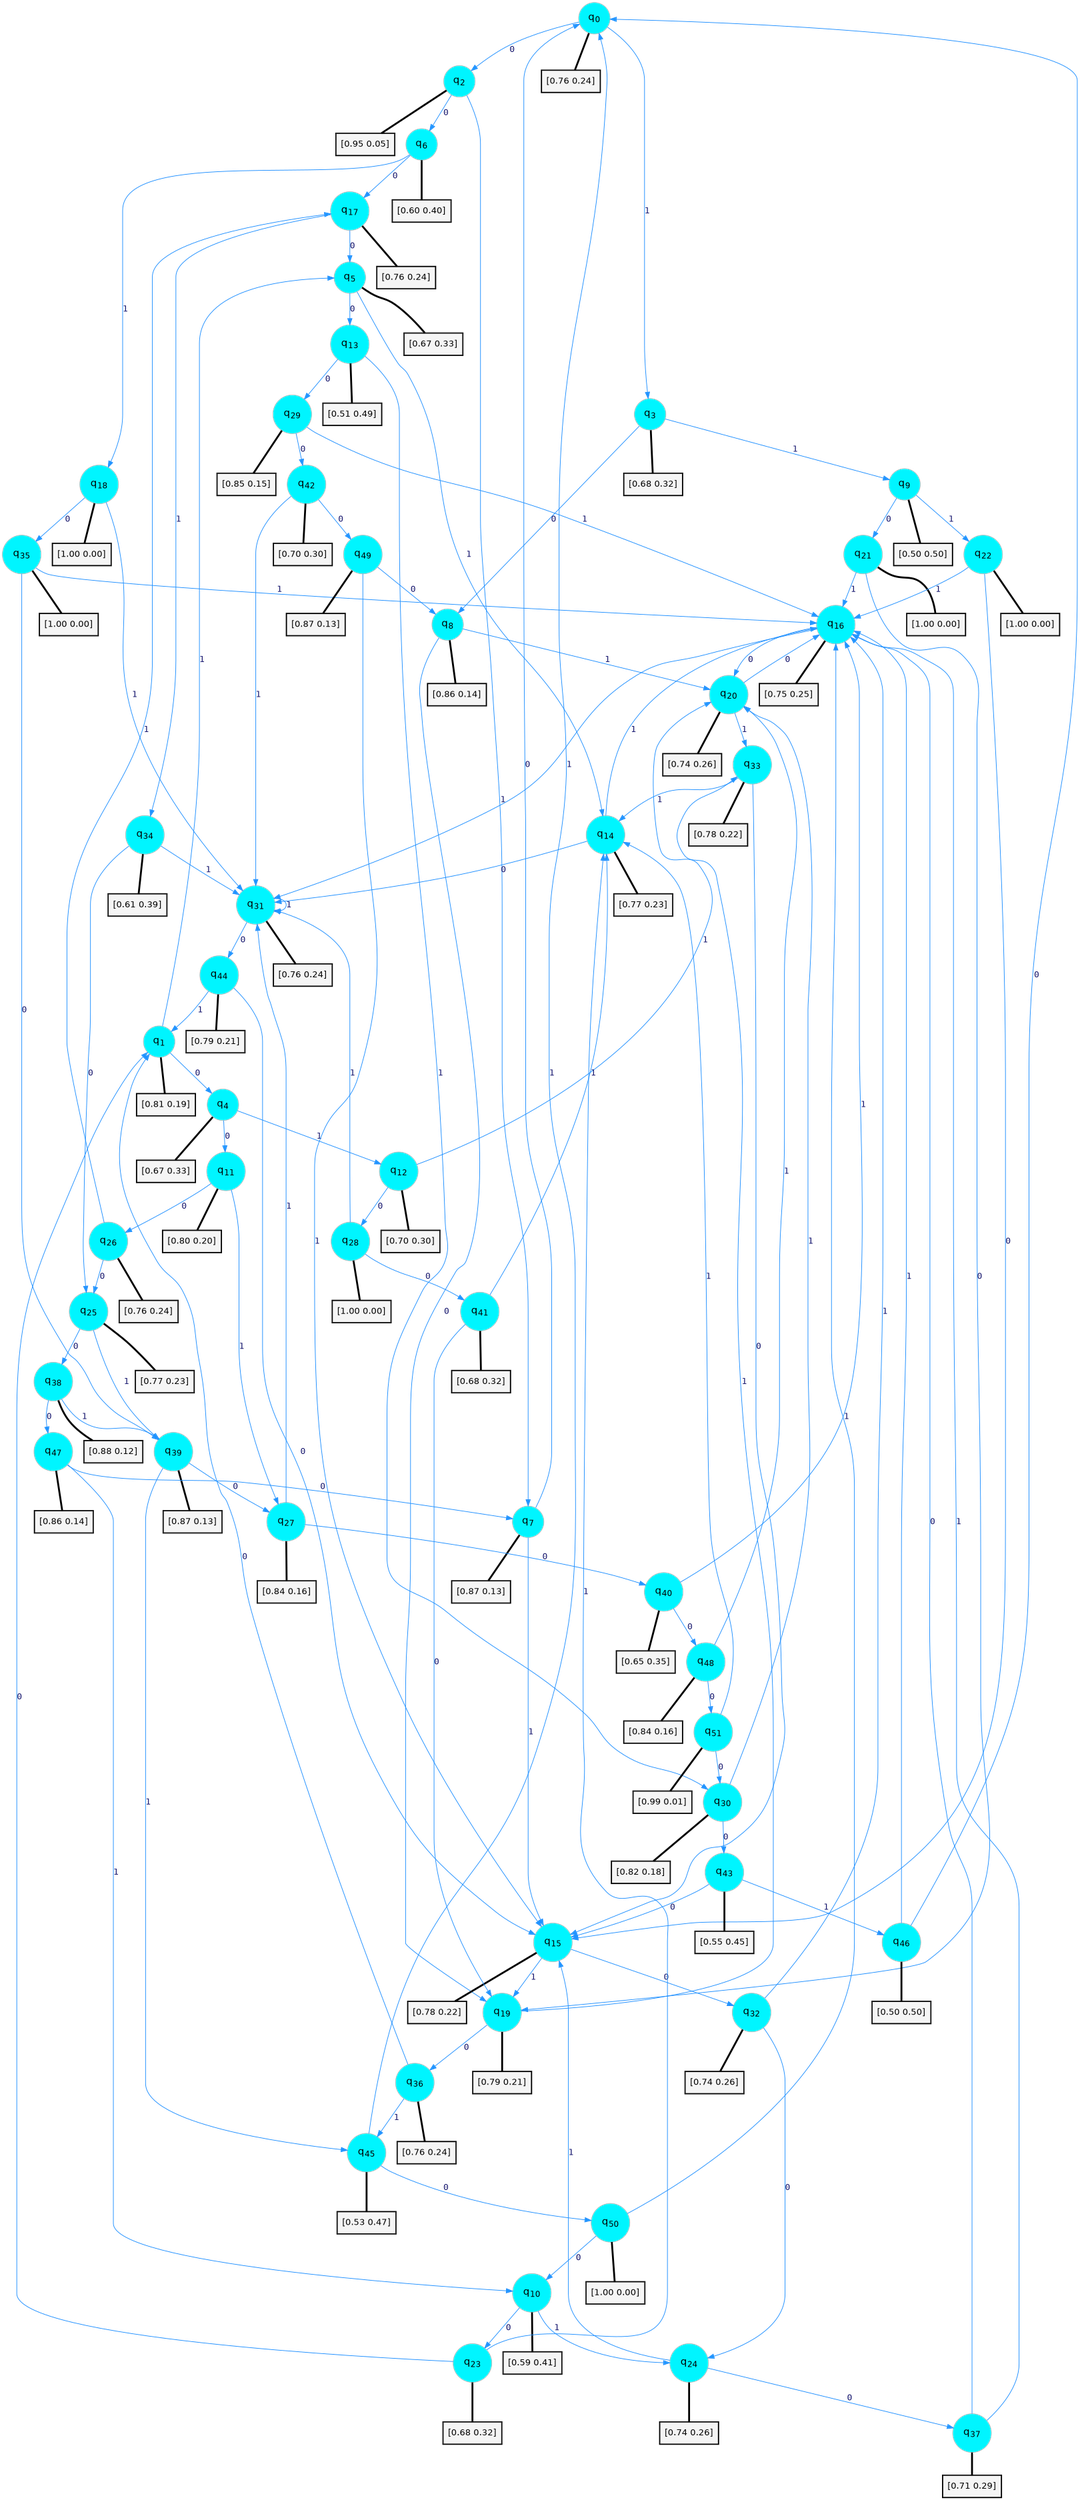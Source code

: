 digraph G {
graph [
bgcolor=transparent, dpi=300, rankdir=TD, size="40,25"];
node [
color=gray, fillcolor=turquoise1, fontcolor=black, fontname=Helvetica, fontsize=16, fontweight=bold, shape=circle, style=filled];
edge [
arrowsize=1, color=dodgerblue1, fontcolor=midnightblue, fontname=courier, fontweight=bold, penwidth=1, style=solid, weight=20];
0[label=<q<SUB>0</SUB>>];
1[label=<q<SUB>1</SUB>>];
2[label=<q<SUB>2</SUB>>];
3[label=<q<SUB>3</SUB>>];
4[label=<q<SUB>4</SUB>>];
5[label=<q<SUB>5</SUB>>];
6[label=<q<SUB>6</SUB>>];
7[label=<q<SUB>7</SUB>>];
8[label=<q<SUB>8</SUB>>];
9[label=<q<SUB>9</SUB>>];
10[label=<q<SUB>10</SUB>>];
11[label=<q<SUB>11</SUB>>];
12[label=<q<SUB>12</SUB>>];
13[label=<q<SUB>13</SUB>>];
14[label=<q<SUB>14</SUB>>];
15[label=<q<SUB>15</SUB>>];
16[label=<q<SUB>16</SUB>>];
17[label=<q<SUB>17</SUB>>];
18[label=<q<SUB>18</SUB>>];
19[label=<q<SUB>19</SUB>>];
20[label=<q<SUB>20</SUB>>];
21[label=<q<SUB>21</SUB>>];
22[label=<q<SUB>22</SUB>>];
23[label=<q<SUB>23</SUB>>];
24[label=<q<SUB>24</SUB>>];
25[label=<q<SUB>25</SUB>>];
26[label=<q<SUB>26</SUB>>];
27[label=<q<SUB>27</SUB>>];
28[label=<q<SUB>28</SUB>>];
29[label=<q<SUB>29</SUB>>];
30[label=<q<SUB>30</SUB>>];
31[label=<q<SUB>31</SUB>>];
32[label=<q<SUB>32</SUB>>];
33[label=<q<SUB>33</SUB>>];
34[label=<q<SUB>34</SUB>>];
35[label=<q<SUB>35</SUB>>];
36[label=<q<SUB>36</SUB>>];
37[label=<q<SUB>37</SUB>>];
38[label=<q<SUB>38</SUB>>];
39[label=<q<SUB>39</SUB>>];
40[label=<q<SUB>40</SUB>>];
41[label=<q<SUB>41</SUB>>];
42[label=<q<SUB>42</SUB>>];
43[label=<q<SUB>43</SUB>>];
44[label=<q<SUB>44</SUB>>];
45[label=<q<SUB>45</SUB>>];
46[label=<q<SUB>46</SUB>>];
47[label=<q<SUB>47</SUB>>];
48[label=<q<SUB>48</SUB>>];
49[label=<q<SUB>49</SUB>>];
50[label=<q<SUB>50</SUB>>];
51[label=<q<SUB>51</SUB>>];
52[label="[0.76 0.24]", shape=box,fontcolor=black, fontname=Helvetica, fontsize=14, penwidth=2, fillcolor=whitesmoke,color=black];
53[label="[0.81 0.19]", shape=box,fontcolor=black, fontname=Helvetica, fontsize=14, penwidth=2, fillcolor=whitesmoke,color=black];
54[label="[0.95 0.05]", shape=box,fontcolor=black, fontname=Helvetica, fontsize=14, penwidth=2, fillcolor=whitesmoke,color=black];
55[label="[0.68 0.32]", shape=box,fontcolor=black, fontname=Helvetica, fontsize=14, penwidth=2, fillcolor=whitesmoke,color=black];
56[label="[0.67 0.33]", shape=box,fontcolor=black, fontname=Helvetica, fontsize=14, penwidth=2, fillcolor=whitesmoke,color=black];
57[label="[0.67 0.33]", shape=box,fontcolor=black, fontname=Helvetica, fontsize=14, penwidth=2, fillcolor=whitesmoke,color=black];
58[label="[0.60 0.40]", shape=box,fontcolor=black, fontname=Helvetica, fontsize=14, penwidth=2, fillcolor=whitesmoke,color=black];
59[label="[0.87 0.13]", shape=box,fontcolor=black, fontname=Helvetica, fontsize=14, penwidth=2, fillcolor=whitesmoke,color=black];
60[label="[0.86 0.14]", shape=box,fontcolor=black, fontname=Helvetica, fontsize=14, penwidth=2, fillcolor=whitesmoke,color=black];
61[label="[0.50 0.50]", shape=box,fontcolor=black, fontname=Helvetica, fontsize=14, penwidth=2, fillcolor=whitesmoke,color=black];
62[label="[0.59 0.41]", shape=box,fontcolor=black, fontname=Helvetica, fontsize=14, penwidth=2, fillcolor=whitesmoke,color=black];
63[label="[0.80 0.20]", shape=box,fontcolor=black, fontname=Helvetica, fontsize=14, penwidth=2, fillcolor=whitesmoke,color=black];
64[label="[0.70 0.30]", shape=box,fontcolor=black, fontname=Helvetica, fontsize=14, penwidth=2, fillcolor=whitesmoke,color=black];
65[label="[0.51 0.49]", shape=box,fontcolor=black, fontname=Helvetica, fontsize=14, penwidth=2, fillcolor=whitesmoke,color=black];
66[label="[0.77 0.23]", shape=box,fontcolor=black, fontname=Helvetica, fontsize=14, penwidth=2, fillcolor=whitesmoke,color=black];
67[label="[0.78 0.22]", shape=box,fontcolor=black, fontname=Helvetica, fontsize=14, penwidth=2, fillcolor=whitesmoke,color=black];
68[label="[0.75 0.25]", shape=box,fontcolor=black, fontname=Helvetica, fontsize=14, penwidth=2, fillcolor=whitesmoke,color=black];
69[label="[0.76 0.24]", shape=box,fontcolor=black, fontname=Helvetica, fontsize=14, penwidth=2, fillcolor=whitesmoke,color=black];
70[label="[1.00 0.00]", shape=box,fontcolor=black, fontname=Helvetica, fontsize=14, penwidth=2, fillcolor=whitesmoke,color=black];
71[label="[0.79 0.21]", shape=box,fontcolor=black, fontname=Helvetica, fontsize=14, penwidth=2, fillcolor=whitesmoke,color=black];
72[label="[0.74 0.26]", shape=box,fontcolor=black, fontname=Helvetica, fontsize=14, penwidth=2, fillcolor=whitesmoke,color=black];
73[label="[1.00 0.00]", shape=box,fontcolor=black, fontname=Helvetica, fontsize=14, penwidth=2, fillcolor=whitesmoke,color=black];
74[label="[1.00 0.00]", shape=box,fontcolor=black, fontname=Helvetica, fontsize=14, penwidth=2, fillcolor=whitesmoke,color=black];
75[label="[0.68 0.32]", shape=box,fontcolor=black, fontname=Helvetica, fontsize=14, penwidth=2, fillcolor=whitesmoke,color=black];
76[label="[0.74 0.26]", shape=box,fontcolor=black, fontname=Helvetica, fontsize=14, penwidth=2, fillcolor=whitesmoke,color=black];
77[label="[0.77 0.23]", shape=box,fontcolor=black, fontname=Helvetica, fontsize=14, penwidth=2, fillcolor=whitesmoke,color=black];
78[label="[0.76 0.24]", shape=box,fontcolor=black, fontname=Helvetica, fontsize=14, penwidth=2, fillcolor=whitesmoke,color=black];
79[label="[0.84 0.16]", shape=box,fontcolor=black, fontname=Helvetica, fontsize=14, penwidth=2, fillcolor=whitesmoke,color=black];
80[label="[1.00 0.00]", shape=box,fontcolor=black, fontname=Helvetica, fontsize=14, penwidth=2, fillcolor=whitesmoke,color=black];
81[label="[0.85 0.15]", shape=box,fontcolor=black, fontname=Helvetica, fontsize=14, penwidth=2, fillcolor=whitesmoke,color=black];
82[label="[0.82 0.18]", shape=box,fontcolor=black, fontname=Helvetica, fontsize=14, penwidth=2, fillcolor=whitesmoke,color=black];
83[label="[0.76 0.24]", shape=box,fontcolor=black, fontname=Helvetica, fontsize=14, penwidth=2, fillcolor=whitesmoke,color=black];
84[label="[0.74 0.26]", shape=box,fontcolor=black, fontname=Helvetica, fontsize=14, penwidth=2, fillcolor=whitesmoke,color=black];
85[label="[0.78 0.22]", shape=box,fontcolor=black, fontname=Helvetica, fontsize=14, penwidth=2, fillcolor=whitesmoke,color=black];
86[label="[0.61 0.39]", shape=box,fontcolor=black, fontname=Helvetica, fontsize=14, penwidth=2, fillcolor=whitesmoke,color=black];
87[label="[1.00 0.00]", shape=box,fontcolor=black, fontname=Helvetica, fontsize=14, penwidth=2, fillcolor=whitesmoke,color=black];
88[label="[0.76 0.24]", shape=box,fontcolor=black, fontname=Helvetica, fontsize=14, penwidth=2, fillcolor=whitesmoke,color=black];
89[label="[0.71 0.29]", shape=box,fontcolor=black, fontname=Helvetica, fontsize=14, penwidth=2, fillcolor=whitesmoke,color=black];
90[label="[0.88 0.12]", shape=box,fontcolor=black, fontname=Helvetica, fontsize=14, penwidth=2, fillcolor=whitesmoke,color=black];
91[label="[0.87 0.13]", shape=box,fontcolor=black, fontname=Helvetica, fontsize=14, penwidth=2, fillcolor=whitesmoke,color=black];
92[label="[0.65 0.35]", shape=box,fontcolor=black, fontname=Helvetica, fontsize=14, penwidth=2, fillcolor=whitesmoke,color=black];
93[label="[0.68 0.32]", shape=box,fontcolor=black, fontname=Helvetica, fontsize=14, penwidth=2, fillcolor=whitesmoke,color=black];
94[label="[0.70 0.30]", shape=box,fontcolor=black, fontname=Helvetica, fontsize=14, penwidth=2, fillcolor=whitesmoke,color=black];
95[label="[0.55 0.45]", shape=box,fontcolor=black, fontname=Helvetica, fontsize=14, penwidth=2, fillcolor=whitesmoke,color=black];
96[label="[0.79 0.21]", shape=box,fontcolor=black, fontname=Helvetica, fontsize=14, penwidth=2, fillcolor=whitesmoke,color=black];
97[label="[0.53 0.47]", shape=box,fontcolor=black, fontname=Helvetica, fontsize=14, penwidth=2, fillcolor=whitesmoke,color=black];
98[label="[0.50 0.50]", shape=box,fontcolor=black, fontname=Helvetica, fontsize=14, penwidth=2, fillcolor=whitesmoke,color=black];
99[label="[0.86 0.14]", shape=box,fontcolor=black, fontname=Helvetica, fontsize=14, penwidth=2, fillcolor=whitesmoke,color=black];
100[label="[0.84 0.16]", shape=box,fontcolor=black, fontname=Helvetica, fontsize=14, penwidth=2, fillcolor=whitesmoke,color=black];
101[label="[0.87 0.13]", shape=box,fontcolor=black, fontname=Helvetica, fontsize=14, penwidth=2, fillcolor=whitesmoke,color=black];
102[label="[1.00 0.00]", shape=box,fontcolor=black, fontname=Helvetica, fontsize=14, penwidth=2, fillcolor=whitesmoke,color=black];
103[label="[0.99 0.01]", shape=box,fontcolor=black, fontname=Helvetica, fontsize=14, penwidth=2, fillcolor=whitesmoke,color=black];
0->2 [label=0];
0->3 [label=1];
0->52 [arrowhead=none, penwidth=3,color=black];
1->4 [label=0];
1->5 [label=1];
1->53 [arrowhead=none, penwidth=3,color=black];
2->6 [label=0];
2->7 [label=1];
2->54 [arrowhead=none, penwidth=3,color=black];
3->8 [label=0];
3->9 [label=1];
3->55 [arrowhead=none, penwidth=3,color=black];
4->11 [label=0];
4->12 [label=1];
4->56 [arrowhead=none, penwidth=3,color=black];
5->13 [label=0];
5->14 [label=1];
5->57 [arrowhead=none, penwidth=3,color=black];
6->17 [label=0];
6->18 [label=1];
6->58 [arrowhead=none, penwidth=3,color=black];
7->0 [label=0];
7->15 [label=1];
7->59 [arrowhead=none, penwidth=3,color=black];
8->19 [label=0];
8->20 [label=1];
8->60 [arrowhead=none, penwidth=3,color=black];
9->21 [label=0];
9->22 [label=1];
9->61 [arrowhead=none, penwidth=3,color=black];
10->23 [label=0];
10->24 [label=1];
10->62 [arrowhead=none, penwidth=3,color=black];
11->26 [label=0];
11->27 [label=1];
11->63 [arrowhead=none, penwidth=3,color=black];
12->28 [label=0];
12->20 [label=1];
12->64 [arrowhead=none, penwidth=3,color=black];
13->29 [label=0];
13->30 [label=1];
13->65 [arrowhead=none, penwidth=3,color=black];
14->31 [label=0];
14->16 [label=1];
14->66 [arrowhead=none, penwidth=3,color=black];
15->32 [label=0];
15->19 [label=1];
15->67 [arrowhead=none, penwidth=3,color=black];
16->20 [label=0];
16->31 [label=1];
16->68 [arrowhead=none, penwidth=3,color=black];
17->5 [label=0];
17->34 [label=1];
17->69 [arrowhead=none, penwidth=3,color=black];
18->35 [label=0];
18->31 [label=1];
18->70 [arrowhead=none, penwidth=3,color=black];
19->36 [label=0];
19->33 [label=1];
19->71 [arrowhead=none, penwidth=3,color=black];
20->16 [label=0];
20->33 [label=1];
20->72 [arrowhead=none, penwidth=3,color=black];
21->19 [label=0];
21->16 [label=1];
21->73 [arrowhead=none, penwidth=3,color=black];
22->15 [label=0];
22->16 [label=1];
22->74 [arrowhead=none, penwidth=3,color=black];
23->1 [label=0];
23->14 [label=1];
23->75 [arrowhead=none, penwidth=3,color=black];
24->37 [label=0];
24->15 [label=1];
24->76 [arrowhead=none, penwidth=3,color=black];
25->38 [label=0];
25->39 [label=1];
25->77 [arrowhead=none, penwidth=3,color=black];
26->25 [label=0];
26->17 [label=1];
26->78 [arrowhead=none, penwidth=3,color=black];
27->40 [label=0];
27->31 [label=1];
27->79 [arrowhead=none, penwidth=3,color=black];
28->41 [label=0];
28->31 [label=1];
28->80 [arrowhead=none, penwidth=3,color=black];
29->42 [label=0];
29->16 [label=1];
29->81 [arrowhead=none, penwidth=3,color=black];
30->43 [label=0];
30->20 [label=1];
30->82 [arrowhead=none, penwidth=3,color=black];
31->44 [label=0];
31->31 [label=1];
31->83 [arrowhead=none, penwidth=3,color=black];
32->24 [label=0];
32->16 [label=1];
32->84 [arrowhead=none, penwidth=3,color=black];
33->15 [label=0];
33->14 [label=1];
33->85 [arrowhead=none, penwidth=3,color=black];
34->25 [label=0];
34->31 [label=1];
34->86 [arrowhead=none, penwidth=3,color=black];
35->39 [label=0];
35->16 [label=1];
35->87 [arrowhead=none, penwidth=3,color=black];
36->1 [label=0];
36->45 [label=1];
36->88 [arrowhead=none, penwidth=3,color=black];
37->16 [label=0];
37->16 [label=1];
37->89 [arrowhead=none, penwidth=3,color=black];
38->47 [label=0];
38->39 [label=1];
38->90 [arrowhead=none, penwidth=3,color=black];
39->27 [label=0];
39->45 [label=1];
39->91 [arrowhead=none, penwidth=3,color=black];
40->48 [label=0];
40->16 [label=1];
40->92 [arrowhead=none, penwidth=3,color=black];
41->19 [label=0];
41->14 [label=1];
41->93 [arrowhead=none, penwidth=3,color=black];
42->49 [label=0];
42->31 [label=1];
42->94 [arrowhead=none, penwidth=3,color=black];
43->15 [label=0];
43->46 [label=1];
43->95 [arrowhead=none, penwidth=3,color=black];
44->15 [label=0];
44->1 [label=1];
44->96 [arrowhead=none, penwidth=3,color=black];
45->50 [label=0];
45->0 [label=1];
45->97 [arrowhead=none, penwidth=3,color=black];
46->0 [label=0];
46->16 [label=1];
46->98 [arrowhead=none, penwidth=3,color=black];
47->7 [label=0];
47->10 [label=1];
47->99 [arrowhead=none, penwidth=3,color=black];
48->51 [label=0];
48->20 [label=1];
48->100 [arrowhead=none, penwidth=3,color=black];
49->8 [label=0];
49->15 [label=1];
49->101 [arrowhead=none, penwidth=3,color=black];
50->10 [label=0];
50->16 [label=1];
50->102 [arrowhead=none, penwidth=3,color=black];
51->30 [label=0];
51->14 [label=1];
51->103 [arrowhead=none, penwidth=3,color=black];
}
